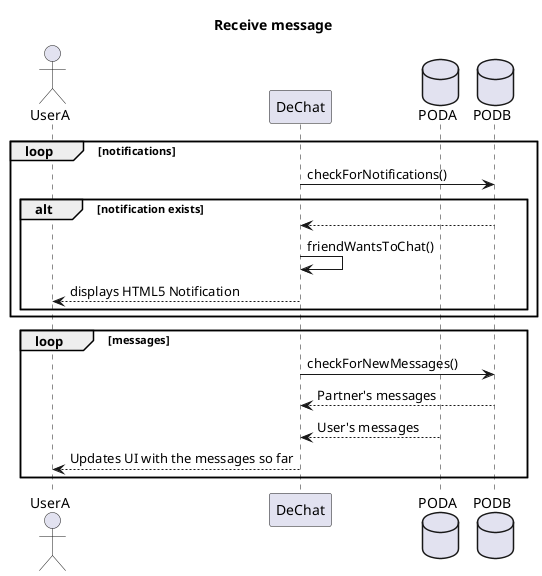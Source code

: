 @startuml

title "Receive message"

actor UserA as user
participant DeChat
database PODA as poda
database PODB as podb

loop notifications
    DeChat -> podb : checkForNotifications()
    alt notification exists
        podb --> DeChat
        DeChat -> DeChat : friendWantsToChat()
        DeChat --> user : displays HTML5 Notification
    end
end
loop messages
    DeChat -> podb : checkForNewMessages()
    podb --> DeChat : Partner's messages
    poda --> DeChat : User's messages
    DeChat --> user : Updates UI with the messages so far

end

@enduml